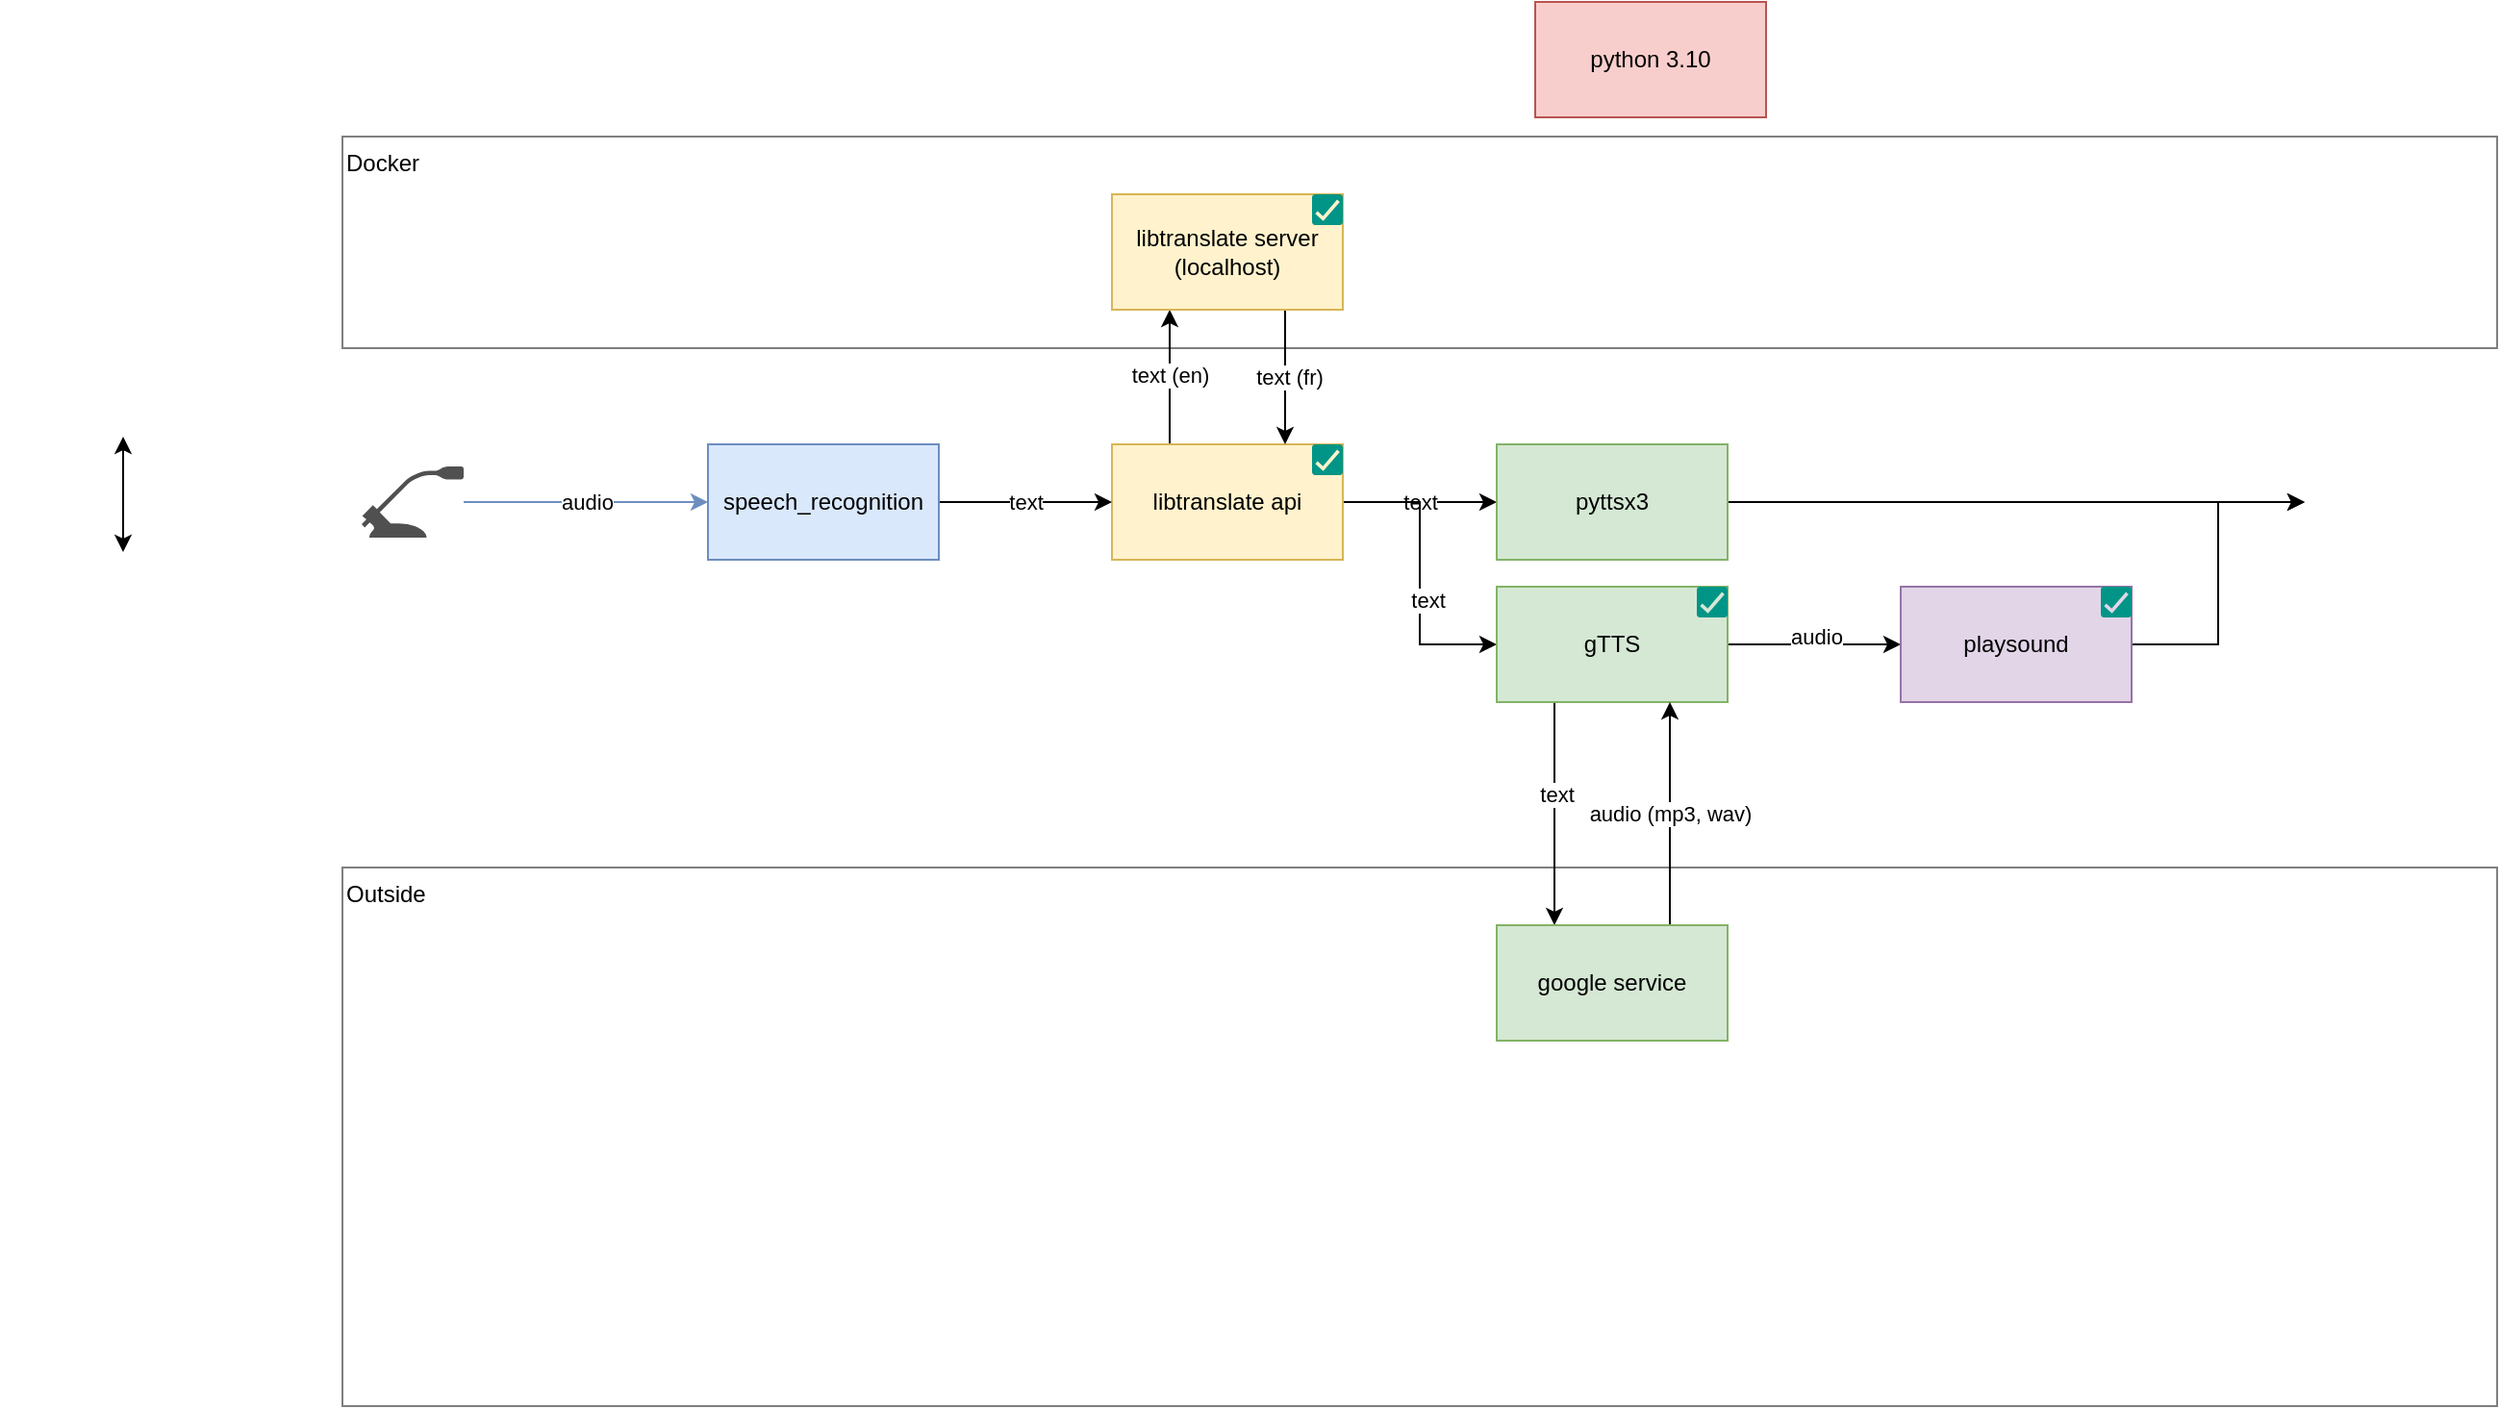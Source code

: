 <mxfile version="21.1.8" type="device">
  <diagram name="Page-1" id="3Zui8Qtt9GbMoAzmvH7J">
    <mxGraphModel dx="1494" dy="904" grid="1" gridSize="10" guides="1" tooltips="1" connect="1" arrows="1" fold="1" page="1" pageScale="1" pageWidth="1169" pageHeight="827" math="0" shadow="0">
      <root>
        <mxCell id="0" />
        <mxCell id="1" parent="0" />
        <mxCell id="hmhzMrh2ALycuzcODEoi-33" value="Docker" style="rounded=0;whiteSpace=wrap;html=1;opacity=50;align=left;verticalAlign=top;" vertex="1" parent="1">
          <mxGeometry x="200" y="70" width="1120" height="110" as="geometry" />
        </mxCell>
        <mxCell id="hmhzMrh2ALycuzcODEoi-29" value="Outside" style="rounded=0;whiteSpace=wrap;html=1;opacity=50;align=left;verticalAlign=top;" vertex="1" parent="1">
          <mxGeometry x="200" y="450" width="1120" height="280" as="geometry" />
        </mxCell>
        <mxCell id="hmhzMrh2ALycuzcODEoi-7" value="audio" style="edgeStyle=orthogonalEdgeStyle;rounded=0;orthogonalLoop=1;jettySize=auto;html=1;entryX=0;entryY=0.5;entryDx=0;entryDy=0;fillColor=#dae8fc;strokeColor=#6c8ebf;" edge="1" parent="1" source="hmhzMrh2ALycuzcODEoi-40" target="hmhzMrh2ALycuzcODEoi-6">
          <mxGeometry relative="1" as="geometry">
            <mxPoint x="320" y="260" as="sourcePoint" />
          </mxGeometry>
        </mxCell>
        <mxCell id="hmhzMrh2ALycuzcODEoi-10" style="edgeStyle=orthogonalEdgeStyle;rounded=0;orthogonalLoop=1;jettySize=auto;html=1;exitX=0.25;exitY=0;exitDx=0;exitDy=0;entryX=0.25;entryY=1;entryDx=0;entryDy=0;" edge="1" parent="1" source="hmhzMrh2ALycuzcODEoi-2" target="hmhzMrh2ALycuzcODEoi-9">
          <mxGeometry relative="1" as="geometry" />
        </mxCell>
        <mxCell id="hmhzMrh2ALycuzcODEoi-12" value="text (en)" style="edgeLabel;html=1;align=center;verticalAlign=middle;resizable=0;points=[];" vertex="1" connectable="0" parent="hmhzMrh2ALycuzcODEoi-10">
          <mxGeometry x="0.029" relative="1" as="geometry">
            <mxPoint as="offset" />
          </mxGeometry>
        </mxCell>
        <mxCell id="hmhzMrh2ALycuzcODEoi-14" value="text" style="edgeStyle=orthogonalEdgeStyle;rounded=0;orthogonalLoop=1;jettySize=auto;html=1;exitX=1;exitY=0.5;exitDx=0;exitDy=0;entryX=0;entryY=0.5;entryDx=0;entryDy=0;" edge="1" parent="1" source="hmhzMrh2ALycuzcODEoi-2" target="hmhzMrh2ALycuzcODEoi-5">
          <mxGeometry relative="1" as="geometry" />
        </mxCell>
        <mxCell id="hmhzMrh2ALycuzcODEoi-16" style="edgeStyle=orthogonalEdgeStyle;rounded=0;orthogonalLoop=1;jettySize=auto;html=1;exitX=1;exitY=0.5;exitDx=0;exitDy=0;entryX=0;entryY=0.5;entryDx=0;entryDy=0;" edge="1" parent="1" source="hmhzMrh2ALycuzcODEoi-2" target="hmhzMrh2ALycuzcODEoi-15">
          <mxGeometry relative="1" as="geometry" />
        </mxCell>
        <mxCell id="hmhzMrh2ALycuzcODEoi-17" value="text" style="edgeLabel;html=1;align=center;verticalAlign=middle;resizable=0;points=[];" vertex="1" connectable="0" parent="hmhzMrh2ALycuzcODEoi-16">
          <mxGeometry x="0.182" y="4" relative="1" as="geometry">
            <mxPoint as="offset" />
          </mxGeometry>
        </mxCell>
        <mxCell id="hmhzMrh2ALycuzcODEoi-2" value="libtranslate api" style="rounded=0;whiteSpace=wrap;html=1;fillColor=#fff2cc;strokeColor=#d6b656;" vertex="1" parent="1">
          <mxGeometry x="600" y="230" width="120" height="60" as="geometry" />
        </mxCell>
        <mxCell id="hmhzMrh2ALycuzcODEoi-30" style="edgeStyle=orthogonalEdgeStyle;rounded=0;orthogonalLoop=1;jettySize=auto;html=1;exitX=0.5;exitY=1;exitDx=0;exitDy=0;entryX=0.5;entryY=0;entryDx=0;entryDy=0;startArrow=classic;startFill=1;" edge="1" parent="1" source="hmhzMrh2ALycuzcODEoi-3" target="hmhzMrh2ALycuzcODEoi-4">
          <mxGeometry relative="1" as="geometry" />
        </mxCell>
        <mxCell id="hmhzMrh2ALycuzcODEoi-3" value="" style="shape=image;html=1;verticalAlign=top;verticalLabelPosition=bottom;labelBackgroundColor=#ffffff;imageAspect=0;aspect=fixed;image=https://cdn4.iconfinder.com/data/icons/game-of-thrones-4/64/game_of_thrones_game_thrones_series_character_avatar_cersei_queen-128.png" vertex="1" parent="1">
          <mxGeometry x="22" y="98" width="128" height="128" as="geometry" />
        </mxCell>
        <mxCell id="hmhzMrh2ALycuzcODEoi-4" value="" style="shape=image;html=1;verticalAlign=top;verticalLabelPosition=bottom;labelBackgroundColor=#ffffff;imageAspect=0;aspect=fixed;image=https://cdn4.iconfinder.com/data/icons/carnival-filled-line/32/clown_face_entertainment_party_circus_character-128.png" vertex="1" parent="1">
          <mxGeometry x="22" y="286" width="128" height="128" as="geometry" />
        </mxCell>
        <mxCell id="hmhzMrh2ALycuzcODEoi-24" style="edgeStyle=orthogonalEdgeStyle;rounded=0;orthogonalLoop=1;jettySize=auto;html=1;exitX=1;exitY=0.5;exitDx=0;exitDy=0;entryX=0;entryY=0.5;entryDx=0;entryDy=0;" edge="1" parent="1" source="hmhzMrh2ALycuzcODEoi-5" target="hmhzMrh2ALycuzcODEoi-26">
          <mxGeometry relative="1" as="geometry">
            <mxPoint x="1190" y="260" as="targetPoint" />
            <Array as="points" />
          </mxGeometry>
        </mxCell>
        <mxCell id="hmhzMrh2ALycuzcODEoi-5" value="pyttsx3" style="rounded=0;whiteSpace=wrap;html=1;fillColor=#d5e8d4;strokeColor=#82b366;" vertex="1" parent="1">
          <mxGeometry x="800" y="230" width="120" height="60" as="geometry" />
        </mxCell>
        <mxCell id="hmhzMrh2ALycuzcODEoi-8" value="text" style="edgeStyle=orthogonalEdgeStyle;rounded=0;orthogonalLoop=1;jettySize=auto;html=1;" edge="1" parent="1" source="hmhzMrh2ALycuzcODEoi-6" target="hmhzMrh2ALycuzcODEoi-2">
          <mxGeometry relative="1" as="geometry" />
        </mxCell>
        <mxCell id="hmhzMrh2ALycuzcODEoi-6" value="speech_recognition" style="rounded=0;whiteSpace=wrap;html=1;fillColor=#dae8fc;strokeColor=#6c8ebf;" vertex="1" parent="1">
          <mxGeometry x="390" y="230" width="120" height="60" as="geometry" />
        </mxCell>
        <mxCell id="hmhzMrh2ALycuzcODEoi-11" style="edgeStyle=orthogonalEdgeStyle;rounded=0;orthogonalLoop=1;jettySize=auto;html=1;exitX=0.75;exitY=1;exitDx=0;exitDy=0;entryX=0.75;entryY=0;entryDx=0;entryDy=0;" edge="1" parent="1" source="hmhzMrh2ALycuzcODEoi-9" target="hmhzMrh2ALycuzcODEoi-2">
          <mxGeometry relative="1" as="geometry" />
        </mxCell>
        <mxCell id="hmhzMrh2ALycuzcODEoi-13" value="text (fr)" style="edgeLabel;html=1;align=center;verticalAlign=middle;resizable=0;points=[];" vertex="1" connectable="0" parent="hmhzMrh2ALycuzcODEoi-11">
          <mxGeometry y="2" relative="1" as="geometry">
            <mxPoint as="offset" />
          </mxGeometry>
        </mxCell>
        <mxCell id="hmhzMrh2ALycuzcODEoi-9" value="libtranslate server&lt;br&gt;(localhost)" style="rounded=0;whiteSpace=wrap;html=1;fillColor=#fff2cc;strokeColor=#d6b656;" vertex="1" parent="1">
          <mxGeometry x="600" y="100" width="120" height="60" as="geometry" />
        </mxCell>
        <mxCell id="hmhzMrh2ALycuzcODEoi-19" style="edgeStyle=orthogonalEdgeStyle;rounded=0;orthogonalLoop=1;jettySize=auto;html=1;exitX=0.25;exitY=1;exitDx=0;exitDy=0;entryX=0.25;entryY=0;entryDx=0;entryDy=0;" edge="1" parent="1" source="hmhzMrh2ALycuzcODEoi-15" target="hmhzMrh2ALycuzcODEoi-18">
          <mxGeometry relative="1" as="geometry" />
        </mxCell>
        <mxCell id="hmhzMrh2ALycuzcODEoi-20" value="text" style="edgeLabel;html=1;align=center;verticalAlign=middle;resizable=0;points=[];" vertex="1" connectable="0" parent="hmhzMrh2ALycuzcODEoi-19">
          <mxGeometry x="-0.172" y="1" relative="1" as="geometry">
            <mxPoint as="offset" />
          </mxGeometry>
        </mxCell>
        <mxCell id="hmhzMrh2ALycuzcODEoi-22" style="edgeStyle=orthogonalEdgeStyle;rounded=0;orthogonalLoop=1;jettySize=auto;html=1;exitX=1;exitY=0.5;exitDx=0;exitDy=0;entryX=0;entryY=0.5;entryDx=0;entryDy=0;" edge="1" parent="1" source="hmhzMrh2ALycuzcODEoi-15" target="hmhzMrh2ALycuzcODEoi-23">
          <mxGeometry relative="1" as="geometry">
            <mxPoint x="1000" y="270" as="targetPoint" />
          </mxGeometry>
        </mxCell>
        <mxCell id="hmhzMrh2ALycuzcODEoi-25" value="audio" style="edgeLabel;html=1;align=center;verticalAlign=middle;resizable=0;points=[];" vertex="1" connectable="0" parent="hmhzMrh2ALycuzcODEoi-22">
          <mxGeometry x="0.024" y="4" relative="1" as="geometry">
            <mxPoint as="offset" />
          </mxGeometry>
        </mxCell>
        <mxCell id="hmhzMrh2ALycuzcODEoi-15" value="gTTS" style="rounded=0;whiteSpace=wrap;html=1;fillColor=#d5e8d4;strokeColor=#82b366;" vertex="1" parent="1">
          <mxGeometry x="800" y="304" width="120" height="60" as="geometry" />
        </mxCell>
        <mxCell id="hmhzMrh2ALycuzcODEoi-21" value="audio (mp3, wav)" style="edgeStyle=orthogonalEdgeStyle;rounded=0;orthogonalLoop=1;jettySize=auto;html=1;exitX=0.75;exitY=0;exitDx=0;exitDy=0;entryX=0.75;entryY=1;entryDx=0;entryDy=0;" edge="1" parent="1" source="hmhzMrh2ALycuzcODEoi-18" target="hmhzMrh2ALycuzcODEoi-15">
          <mxGeometry relative="1" as="geometry" />
        </mxCell>
        <mxCell id="hmhzMrh2ALycuzcODEoi-18" value="google service" style="rounded=0;whiteSpace=wrap;html=1;fillColor=#d5e8d4;strokeColor=#82b366;" vertex="1" parent="1">
          <mxGeometry x="800" y="480" width="120" height="60" as="geometry" />
        </mxCell>
        <mxCell id="hmhzMrh2ALycuzcODEoi-27" style="edgeStyle=orthogonalEdgeStyle;rounded=0;orthogonalLoop=1;jettySize=auto;html=1;exitX=1;exitY=0.5;exitDx=0;exitDy=0;entryX=0;entryY=0.5;entryDx=0;entryDy=0;" edge="1" parent="1" source="hmhzMrh2ALycuzcODEoi-23" target="hmhzMrh2ALycuzcODEoi-26">
          <mxGeometry relative="1" as="geometry" />
        </mxCell>
        <mxCell id="hmhzMrh2ALycuzcODEoi-23" value="playsound" style="rounded=0;whiteSpace=wrap;html=1;fillColor=#e1d5e7;strokeColor=#9673a6;" vertex="1" parent="1">
          <mxGeometry x="1010" y="304" width="120" height="60" as="geometry" />
        </mxCell>
        <mxCell id="hmhzMrh2ALycuzcODEoi-26" value="" style="shape=image;html=1;verticalAlign=top;verticalLabelPosition=bottom;labelBackgroundColor=#ffffff;imageAspect=0;aspect=fixed;image=https://cdn4.iconfinder.com/data/icons/essential-app-2/16/volume-sound-speaker-lound-128.png;imageBackground=none;" vertex="1" parent="1">
          <mxGeometry x="1220" y="226" width="68" height="68" as="geometry" />
        </mxCell>
        <mxCell id="hmhzMrh2ALycuzcODEoi-28" value="python 3.10" style="rounded=0;whiteSpace=wrap;html=1;fillColor=#f8cecc;strokeColor=#b85450;" vertex="1" parent="1">
          <mxGeometry x="820" width="120" height="60" as="geometry" />
        </mxCell>
        <mxCell id="hmhzMrh2ALycuzcODEoi-31" value="" style="dashed=0;labelPosition=right;align=left;shape=mxgraph.gmdl.checkbox;strokeColor=none;fillColor=#009587;strokeWidth=2;aspect=fixed;sketch=0;html=1;" vertex="1" parent="1">
          <mxGeometry x="704" y="100" width="16" height="16" as="geometry" />
        </mxCell>
        <mxCell id="hmhzMrh2ALycuzcODEoi-32" value="" style="dashed=0;labelPosition=right;align=left;shape=mxgraph.gmdl.checkbox;strokeColor=none;fillColor=#009587;strokeWidth=2;aspect=fixed;sketch=0;html=1;" vertex="1" parent="1">
          <mxGeometry x="704" y="230" width="16" height="16" as="geometry" />
        </mxCell>
        <mxCell id="hmhzMrh2ALycuzcODEoi-37" value="" style="dashed=0;labelPosition=right;align=left;shape=mxgraph.gmdl.checkbox;strokeColor=none;fillColor=#009587;strokeWidth=2;aspect=fixed;sketch=0;html=1;" vertex="1" parent="1">
          <mxGeometry x="904" y="304" width="16" height="16" as="geometry" />
        </mxCell>
        <mxCell id="hmhzMrh2ALycuzcODEoi-38" value="" style="dashed=0;labelPosition=right;align=left;shape=mxgraph.gmdl.checkbox;strokeColor=none;fillColor=#009587;strokeWidth=2;aspect=fixed;sketch=0;html=1;" vertex="1" parent="1">
          <mxGeometry x="1114" y="304" width="16" height="16" as="geometry" />
        </mxCell>
        <mxCell id="hmhzMrh2ALycuzcODEoi-40" value="" style="sketch=0;pointerEvents=1;shadow=0;dashed=0;html=1;strokeColor=none;fillColor=#505050;labelPosition=center;verticalLabelPosition=bottom;verticalAlign=top;outlineConnect=0;align=center;shape=mxgraph.office.devices.microphone;" vertex="1" parent="1">
          <mxGeometry x="210" y="241.5" width="53" height="37" as="geometry" />
        </mxCell>
      </root>
    </mxGraphModel>
  </diagram>
</mxfile>
